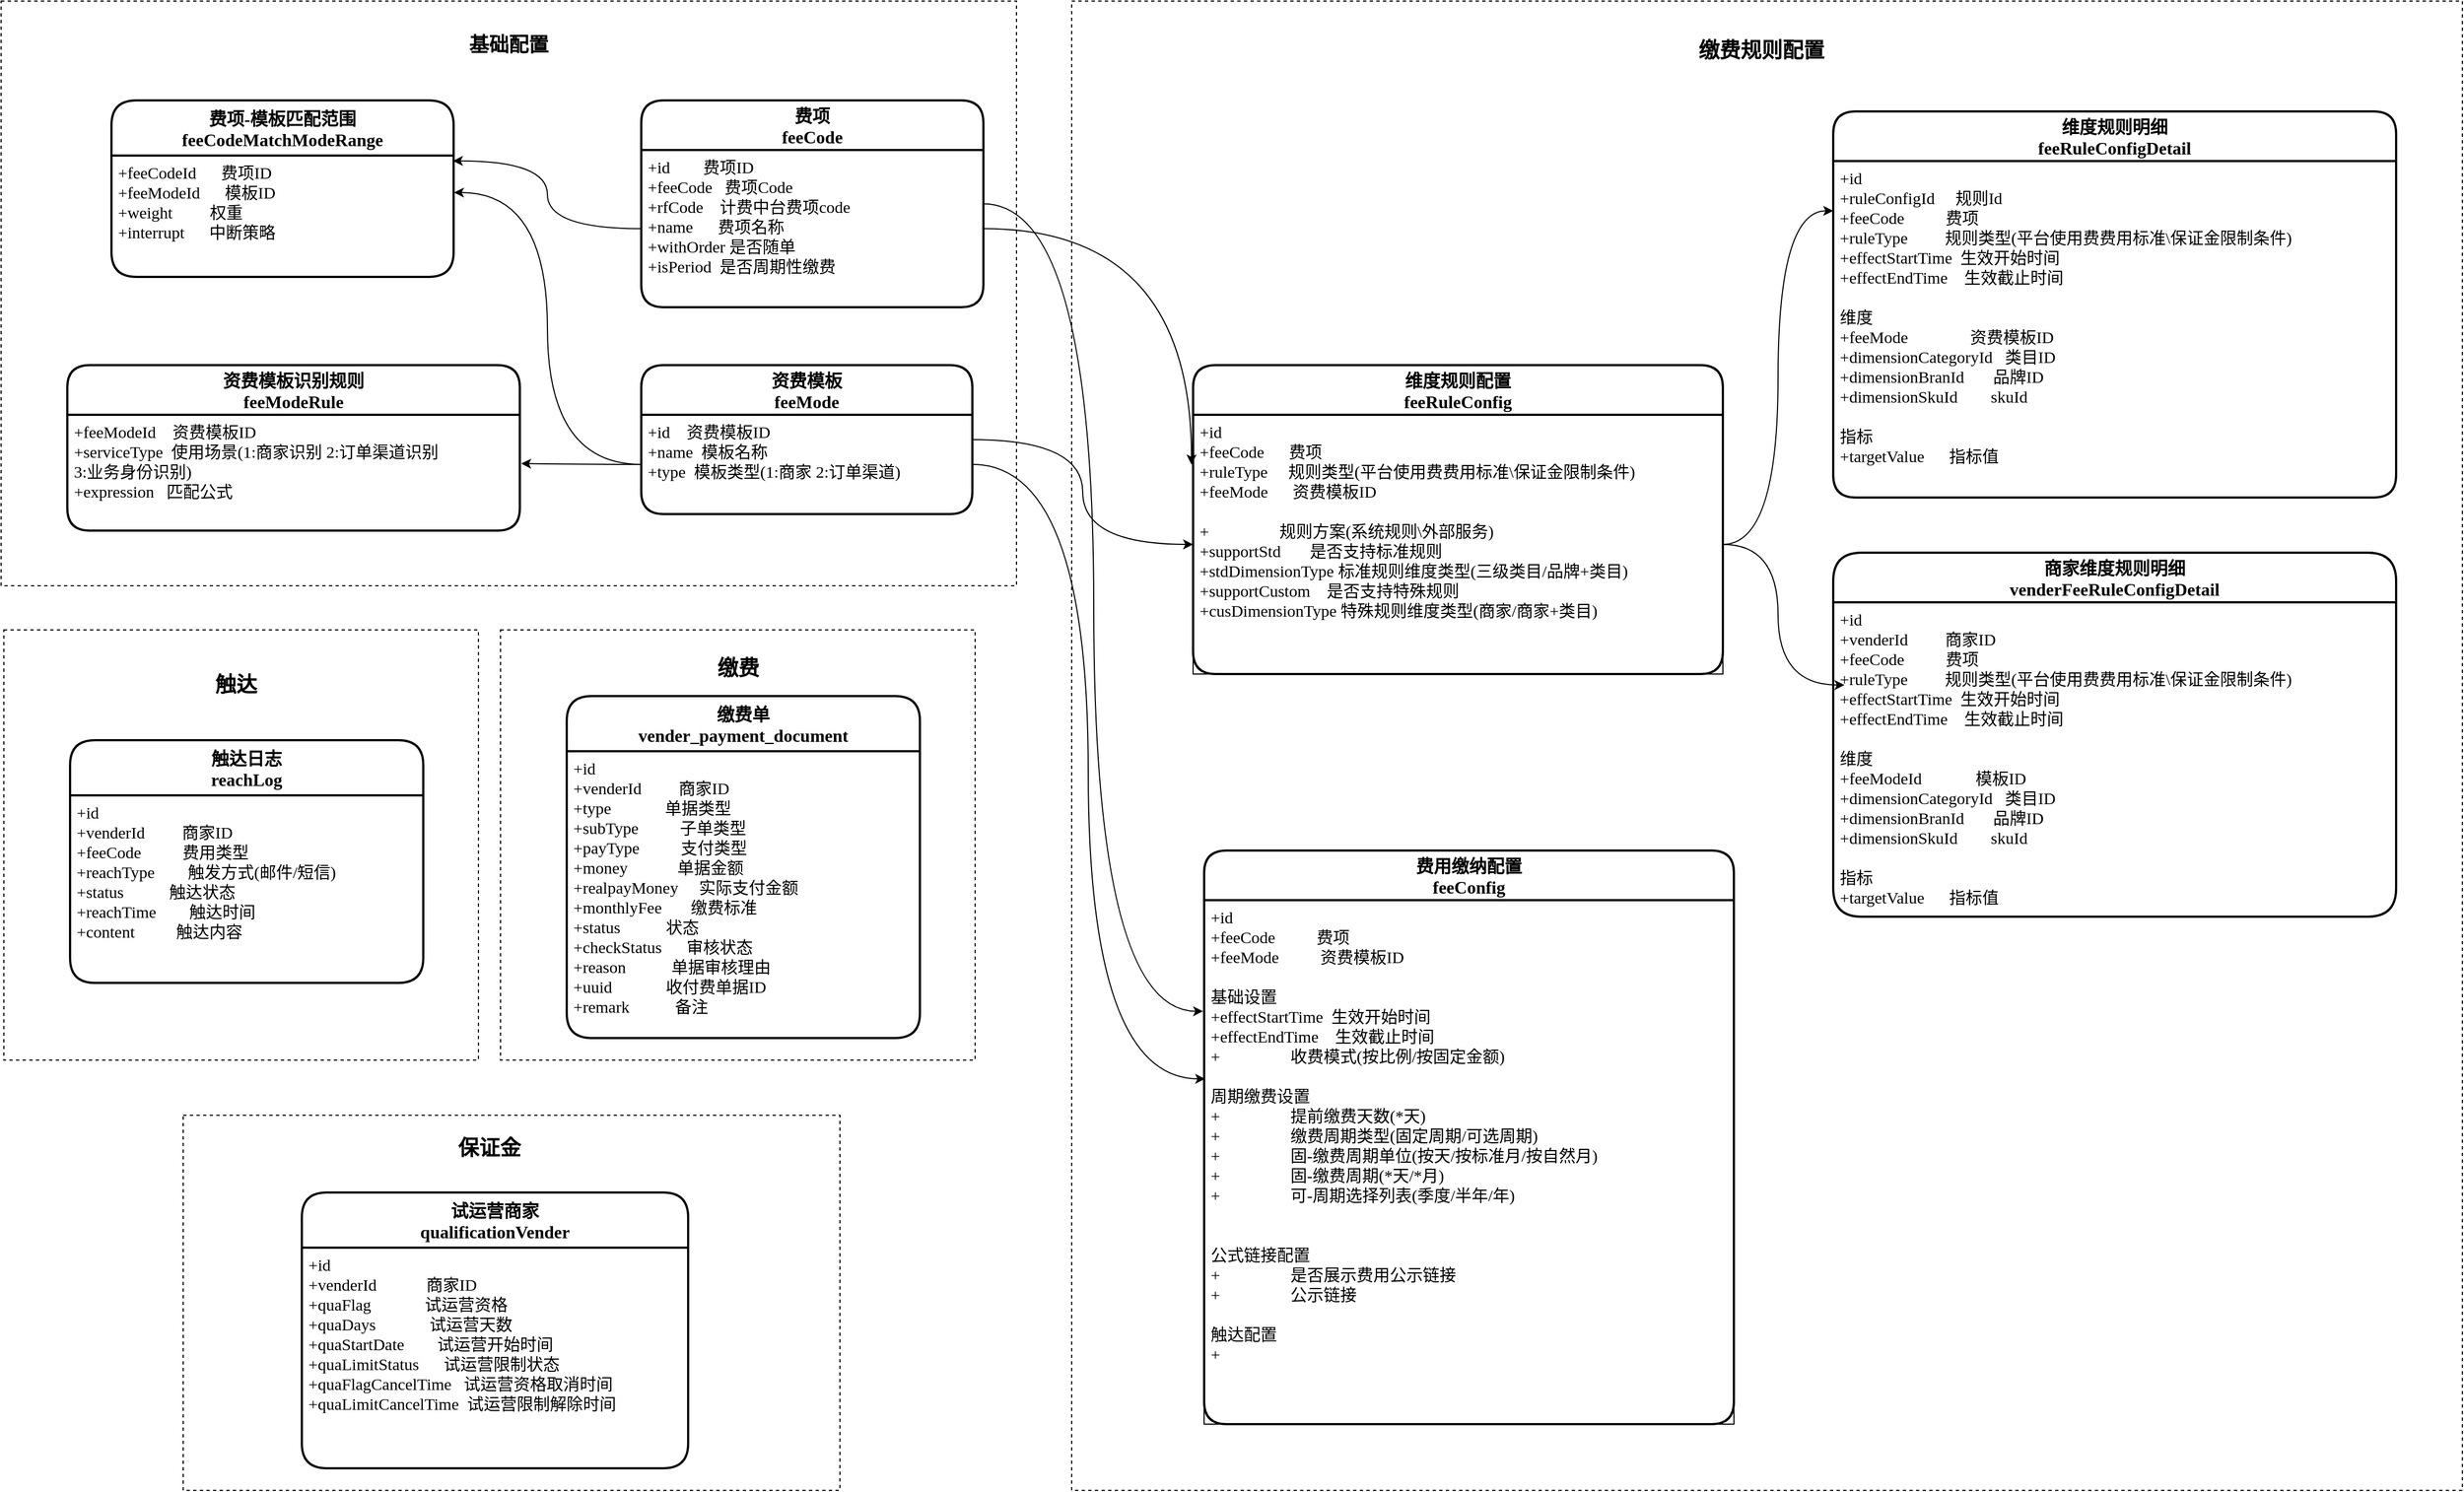 <mxfile version="20.3.7" type="github">
  <diagram id="R2lEEEUBdFMjLlhIrx00" name="Page-1">
    <mxGraphModel dx="2198" dy="1089" grid="1" gridSize="10" guides="1" tooltips="1" connect="1" arrows="1" fold="1" page="1" pageScale="1" pageWidth="850" pageHeight="1100" math="0" shadow="0" extFonts="Permanent Marker^https://fonts.googleapis.com/css?family=Permanent+Marker">
      <root>
        <mxCell id="0" />
        <mxCell id="1" parent="0" />
        <mxCell id="3CExHOjW3m0wOXi1z2jL-79" value="" style="rounded=0;whiteSpace=wrap;html=1;dashed=1;strokeColor=#000000;fontFamily=Menlo;fontSize=16;" vertex="1" parent="1">
          <mxGeometry x="205" y="1220" width="595" height="340" as="geometry" />
        </mxCell>
        <mxCell id="3CExHOjW3m0wOXi1z2jL-76" value="" style="rounded=0;whiteSpace=wrap;html=1;dashed=1;strokeColor=#000000;fontFamily=Menlo;fontSize=19;" vertex="1" parent="1">
          <mxGeometry x="492.5" y="780" width="430" height="390" as="geometry" />
        </mxCell>
        <mxCell id="3CExHOjW3m0wOXi1z2jL-71" value="" style="rounded=0;whiteSpace=wrap;html=1;dashed=1;strokeColor=#000000;fontFamily=Menlo;fontSize=18;" vertex="1" parent="1">
          <mxGeometry x="1010" y="210" width="1260" height="1350" as="geometry" />
        </mxCell>
        <mxCell id="3CExHOjW3m0wOXi1z2jL-67" value="" style="rounded=0;whiteSpace=wrap;html=1;strokeColor=#000000;fontFamily=Menlo;fontSize=16;dashed=1;" vertex="1" parent="1">
          <mxGeometry x="40" y="210" width="920" height="530" as="geometry" />
        </mxCell>
        <mxCell id="3CExHOjW3m0wOXi1z2jL-21" value="资费模板&#xa;feeMode" style="swimlane;childLayout=stackLayout;horizontal=1;startSize=45;horizontalStack=0;rounded=1;fontSize=16;fontStyle=1;strokeWidth=2;resizeParent=0;resizeLast=1;shadow=0;dashed=0;align=center;fontFamily=Menlo;" vertex="1" parent="1">
          <mxGeometry x="620" y="540" width="300" height="135" as="geometry" />
        </mxCell>
        <mxCell id="3CExHOjW3m0wOXi1z2jL-22" value="+id    资费模板ID&#xa;+name  模板名称&#xa;+type  模板类型(1:商家 2:订单渠道)" style="align=left;strokeColor=none;fillColor=none;spacingLeft=4;fontSize=15;verticalAlign=top;resizable=0;rotatable=0;part=1;fontFamily=Menlo;" vertex="1" parent="3CExHOjW3m0wOXi1z2jL-21">
          <mxGeometry y="45" width="300" height="90" as="geometry" />
        </mxCell>
        <mxCell id="3CExHOjW3m0wOXi1z2jL-25" value="资费模板识别规则&#xa;feeModeRule" style="swimlane;childLayout=stackLayout;horizontal=1;startSize=45;horizontalStack=0;rounded=1;fontSize=16;fontStyle=1;strokeWidth=2;resizeParent=0;resizeLast=1;shadow=0;dashed=0;align=center;fontFamily=Menlo;" vertex="1" parent="1">
          <mxGeometry x="100" y="540" width="410" height="150" as="geometry" />
        </mxCell>
        <mxCell id="3CExHOjW3m0wOXi1z2jL-26" value="+feeModeId    资费模板ID&#xa;+serviceType  使用场景(1:商家识别 2:订单渠道识别 &#xa;3:业务身份识别)&#xa;+expression   匹配公式" style="align=left;strokeColor=none;fillColor=none;spacingLeft=4;fontSize=15;verticalAlign=top;resizable=0;rotatable=0;part=1;fontFamily=Menlo;" vertex="1" parent="3CExHOjW3m0wOXi1z2jL-25">
          <mxGeometry y="45" width="410" height="105" as="geometry" />
        </mxCell>
        <mxCell id="3CExHOjW3m0wOXi1z2jL-28" value="费用缴纳配置&#xa;feeConfig" style="swimlane;childLayout=stackLayout;horizontal=1;startSize=45;horizontalStack=0;rounded=1;fontSize=16;fontStyle=1;strokeWidth=2;resizeParent=0;resizeLast=1;shadow=0;dashed=0;align=center;fontFamily=Menlo;strokeColor=#000000;" vertex="1" parent="1">
          <mxGeometry x="1130" y="980" width="480" height="520" as="geometry" />
        </mxCell>
        <mxCell id="3CExHOjW3m0wOXi1z2jL-29" value="+id&#xa;+feeCode          费项&#xa;+feeMode          资费模板ID&#xa;&#xa;基础设置&#xa;+effectStartTime  生效开始时间&#xa;+effectEndTime    生效截止时间&#xa;+                 收费模式(按比例/按固定金额)&#xa;&#xa;周期缴费设置&#xa;+                 提前缴费天数(*天)&#xa;+                 缴费周期类型(固定周期/可选周期)&#xa;+                 固-缴费周期单位(按天/按标准月/按自然月)&#xa;+                 固-缴费周期(*天/*月)&#xa;+                 可-周期选择列表(季度/半年/年)&#xa;&#xa;&#xa;公式链接配置&#xa;+                 是否展示费用公示链接&#xa;+                 公示链接&#xa;&#xa;触达配置&#xa;+                 &#xa;&#xa;&#xa;" style="align=left;strokeColor=#000000;fillColor=none;spacingLeft=4;fontSize=15;verticalAlign=top;resizable=0;rotatable=0;part=1;fontFamily=Menlo;fontColor=#000000;" vertex="1" parent="3CExHOjW3m0wOXi1z2jL-28">
          <mxGeometry y="45" width="480" height="475" as="geometry" />
        </mxCell>
        <mxCell id="3CExHOjW3m0wOXi1z2jL-65" style="edgeStyle=orthogonalEdgeStyle;curved=1;rounded=0;orthogonalLoop=1;jettySize=auto;html=1;exitX=1;exitY=0.5;exitDx=0;exitDy=0;entryX=-0.002;entryY=0.212;entryDx=0;entryDy=0;entryPerimeter=0;fontFamily=Menlo;fontSize=15;" edge="1" parent="1" source="3CExHOjW3m0wOXi1z2jL-30" target="3CExHOjW3m0wOXi1z2jL-29">
          <mxGeometry relative="1" as="geometry" />
        </mxCell>
        <mxCell id="3CExHOjW3m0wOXi1z2jL-30" value="费项&#xa;feeCode" style="swimlane;childLayout=stackLayout;horizontal=1;startSize=45;horizontalStack=0;rounded=1;fontSize=16;fontStyle=1;strokeWidth=2;resizeParent=0;resizeLast=1;shadow=0;dashed=0;align=center;fontFamily=Menlo;" vertex="1" parent="1">
          <mxGeometry x="620" y="300" width="310" height="187.5" as="geometry" />
        </mxCell>
        <mxCell id="3CExHOjW3m0wOXi1z2jL-31" value="+id        费项ID&#xa;+feeCode   费项Code&#xa;+rfCode    计费中台费项code&#xa;+name      费项名称&#xa;+withOrder 是否随单&#xa;+isPeriod  是否周期性缴费" style="align=left;strokeColor=none;fillColor=none;spacingLeft=4;fontSize=15;verticalAlign=top;resizable=0;rotatable=0;part=1;fontFamily=Menlo;" vertex="1" parent="3CExHOjW3m0wOXi1z2jL-30">
          <mxGeometry y="45" width="310" height="142.5" as="geometry" />
        </mxCell>
        <mxCell id="3CExHOjW3m0wOXi1z2jL-37" value="维度规则明细&#xa;feeRuleConfigDetail" style="swimlane;childLayout=stackLayout;horizontal=1;startSize=45;horizontalStack=0;rounded=1;fontSize=16;fontStyle=1;strokeWidth=2;resizeParent=0;resizeLast=1;shadow=0;dashed=0;align=center;fontFamily=Menlo;" vertex="1" parent="1">
          <mxGeometry x="1700" y="310" width="510" height="350" as="geometry" />
        </mxCell>
        <mxCell id="3CExHOjW3m0wOXi1z2jL-38" value="+id&#xa;+ruleConfigId     规则Id&#xa;+feeCode          费项&#xa;+ruleType         规则类型(平台使用费费用标准\保证金限制条件)&#xa;+effectStartTime  生效开始时间&#xa;+effectEndTime    生效截止时间&#xa;&#xa;维度&#xa;+feeMode               资费模板ID&#xa;+dimensionCategoryId   类目ID&#xa;+dimensionBranId       品牌ID&#xa;+dimensionSkuId        skuId&#xa;&#xa;指标&#xa;+targetValue      指标值" style="align=left;strokeColor=none;fillColor=none;spacingLeft=4;fontSize=15;verticalAlign=top;resizable=0;rotatable=0;part=1;fontFamily=Menlo;" vertex="1" parent="3CExHOjW3m0wOXi1z2jL-37">
          <mxGeometry y="45" width="510" height="305" as="geometry" />
        </mxCell>
        <mxCell id="3CExHOjW3m0wOXi1z2jL-39" value="商家维度规则明细&#xa;venderFeeRuleConfigDetail" style="swimlane;childLayout=stackLayout;horizontal=1;startSize=45;horizontalStack=0;rounded=1;fontSize=16;fontStyle=1;strokeWidth=2;resizeParent=0;resizeLast=1;shadow=0;dashed=0;align=center;fontFamily=Menlo;arcSize=19;" vertex="1" parent="1">
          <mxGeometry x="1700" y="710" width="510" height="330" as="geometry" />
        </mxCell>
        <mxCell id="3CExHOjW3m0wOXi1z2jL-40" value="+id&#xa;+venderId         商家ID&#xa;+feeCode          费项&#xa;+ruleType         规则类型(平台使用费费用标准\保证金限制条件)&#xa;+effectStartTime  生效开始时间&#xa;+effectEndTime    生效截止时间&#xa;&#xa;维度&#xa;+feeModeId             模板ID&#xa;+dimensionCategoryId   类目ID&#xa;+dimensionBranId       品牌ID&#xa;+dimensionSkuId        skuId&#xa;&#xa;指标&#xa;+targetValue      指标值&#xa;" style="align=left;strokeColor=none;fillColor=none;spacingLeft=4;fontSize=15;verticalAlign=top;resizable=0;rotatable=0;part=1;fontFamily=Menlo;" vertex="1" parent="3CExHOjW3m0wOXi1z2jL-39">
          <mxGeometry y="45" width="510" height="285" as="geometry" />
        </mxCell>
        <mxCell id="3CExHOjW3m0wOXi1z2jL-41" value="费项-模板匹配范围&#xa;feeCodeMatchModeRange" style="swimlane;childLayout=stackLayout;horizontal=1;startSize=50;horizontalStack=0;rounded=1;fontSize=16;fontStyle=1;strokeWidth=2;resizeParent=0;resizeLast=1;shadow=0;dashed=0;align=center;strokeColor=#000000;fontFamily=Menlo;" vertex="1" parent="1">
          <mxGeometry x="140" y="300" width="310" height="160" as="geometry" />
        </mxCell>
        <mxCell id="3CExHOjW3m0wOXi1z2jL-42" value="+feeCodeId      费项ID&#xa;+feeModeId      模板ID&#xa;+weight         权重&#xa;+interrupt      中断策略" style="align=left;strokeColor=none;fillColor=none;spacingLeft=4;fontSize=15;verticalAlign=top;resizable=0;rotatable=0;part=1;fontFamily=Menlo;" vertex="1" parent="3CExHOjW3m0wOXi1z2jL-41">
          <mxGeometry y="50" width="310" height="110" as="geometry" />
        </mxCell>
        <mxCell id="3CExHOjW3m0wOXi1z2jL-50" value="维度规则配置&#xa;feeRuleConfig" style="swimlane;childLayout=stackLayout;horizontal=1;startSize=45;horizontalStack=0;rounded=1;fontSize=16;fontStyle=1;strokeWidth=2;resizeParent=0;resizeLast=1;shadow=0;dashed=0;align=center;fontFamily=Menlo;strokeColor=#000000;" vertex="1" parent="1">
          <mxGeometry x="1120" y="540" width="480" height="280" as="geometry" />
        </mxCell>
        <mxCell id="3CExHOjW3m0wOXi1z2jL-51" value="+id&#xa;+feeCode      费项&#xa;+ruleType     规则类型(平台使用费费用标准\保证金限制条件)&#xa;+feeMode      资费模板ID&#xa;&#xa;+                 规则方案(系统规则\外部服务)&#xa;+supportStd       是否支持标准规则&#xa;+stdDimensionType 标准规则维度类型(三级类目/品牌+类目)&#xa;+supportCustom    是否支持特殊规则&#xa;+cusDimensionType 特殊规则维度类型(商家/商家+类目)&#xa;" style="align=left;strokeColor=#000000;fillColor=none;spacingLeft=4;fontSize=15;verticalAlign=top;resizable=0;rotatable=0;part=1;fontFamily=Menlo;fontColor=#000000;" vertex="1" parent="3CExHOjW3m0wOXi1z2jL-50">
          <mxGeometry y="45" width="480" height="235" as="geometry" />
        </mxCell>
        <mxCell id="3CExHOjW3m0wOXi1z2jL-52" value="缴费单&#xa;vender_payment_document" style="swimlane;childLayout=stackLayout;horizontal=1;startSize=50;horizontalStack=0;rounded=1;fontSize=16;fontStyle=1;strokeWidth=2;resizeParent=0;resizeLast=1;shadow=0;dashed=0;align=center;strokeColor=#000000;fontFamily=Menlo;" vertex="1" parent="1">
          <mxGeometry x="552.5" y="840" width="320" height="310" as="geometry" />
        </mxCell>
        <mxCell id="3CExHOjW3m0wOXi1z2jL-53" value="+id    &#xa;+venderId         商家ID&#xa;+type             单据类型&#xa;+subType          子单类型&#xa;+payType          支付类型&#xa;+money            单据金额&#xa;+realpayMoney     实际支付金额&#xa;+monthlyFee       缴费标准&#xa;+status           状态&#xa;+checkStatus      审核状态&#xa;+reason           单据审核理由&#xa;+uuid             收付费单据ID&#xa;+remark           备注" style="align=left;strokeColor=none;fillColor=none;spacingLeft=4;fontSize=15;verticalAlign=top;resizable=0;rotatable=0;part=1;fontFamily=Menlo;" vertex="1" parent="3CExHOjW3m0wOXi1z2jL-52">
          <mxGeometry y="50" width="320" height="260" as="geometry" />
        </mxCell>
        <mxCell id="3CExHOjW3m0wOXi1z2jL-56" value="试运营商家&#xa;qualificationVender" style="swimlane;childLayout=stackLayout;horizontal=1;startSize=50;horizontalStack=0;rounded=1;fontSize=16;fontStyle=1;strokeWidth=2;resizeParent=0;resizeLast=1;shadow=0;dashed=0;align=center;strokeColor=#000000;fontFamily=Menlo;" vertex="1" parent="1">
          <mxGeometry x="312.5" y="1290" width="350" height="250" as="geometry" />
        </mxCell>
        <mxCell id="3CExHOjW3m0wOXi1z2jL-57" value="+id&#xa;+venderId            商家ID&#xa;+quaFlag             试运营资格&#xa;+quaDays             试运营天数&#xa;+quaStartDate        试运营开始时间&#xa;+quaLimitStatus      试运营限制状态&#xa;+quaFlagCancelTime   试运营资格取消时间&#xa;+quaLimitCancelTime  试运营限制解除时间" style="align=left;strokeColor=none;fillColor=none;spacingLeft=4;fontSize=15;verticalAlign=top;resizable=0;rotatable=0;part=1;fontFamily=Menlo;" vertex="1" parent="3CExHOjW3m0wOXi1z2jL-56">
          <mxGeometry y="50" width="350" height="200" as="geometry" />
        </mxCell>
        <mxCell id="3CExHOjW3m0wOXi1z2jL-58" style="edgeStyle=orthogonalEdgeStyle;curved=1;rounded=0;orthogonalLoop=1;jettySize=auto;html=1;entryX=0.998;entryY=0.044;entryDx=0;entryDy=0;entryPerimeter=0;fontFamily=Menlo;fontSize=15;" edge="1" parent="1" source="3CExHOjW3m0wOXi1z2jL-31" target="3CExHOjW3m0wOXi1z2jL-42">
          <mxGeometry relative="1" as="geometry" />
        </mxCell>
        <mxCell id="3CExHOjW3m0wOXi1z2jL-59" style="edgeStyle=orthogonalEdgeStyle;curved=1;rounded=0;orthogonalLoop=1;jettySize=auto;html=1;entryX=1.001;entryY=0.305;entryDx=0;entryDy=0;entryPerimeter=0;fontFamily=Menlo;fontSize=15;" edge="1" parent="1" source="3CExHOjW3m0wOXi1z2jL-22" target="3CExHOjW3m0wOXi1z2jL-42">
          <mxGeometry relative="1" as="geometry" />
        </mxCell>
        <mxCell id="3CExHOjW3m0wOXi1z2jL-60" style="edgeStyle=orthogonalEdgeStyle;curved=1;rounded=0;orthogonalLoop=1;jettySize=auto;html=1;entryX=1.003;entryY=0.421;entryDx=0;entryDy=0;entryPerimeter=0;fontFamily=Menlo;fontSize=15;" edge="1" parent="1" source="3CExHOjW3m0wOXi1z2jL-22" target="3CExHOjW3m0wOXi1z2jL-26">
          <mxGeometry relative="1" as="geometry" />
        </mxCell>
        <mxCell id="3CExHOjW3m0wOXi1z2jL-61" style="edgeStyle=orthogonalEdgeStyle;curved=1;rounded=0;orthogonalLoop=1;jettySize=auto;html=1;entryX=-0.003;entryY=0.192;entryDx=0;entryDy=0;entryPerimeter=0;fontFamily=Menlo;fontSize=15;" edge="1" parent="1" source="3CExHOjW3m0wOXi1z2jL-31" target="3CExHOjW3m0wOXi1z2jL-51">
          <mxGeometry relative="1" as="geometry" />
        </mxCell>
        <mxCell id="3CExHOjW3m0wOXi1z2jL-62" style="edgeStyle=orthogonalEdgeStyle;curved=1;rounded=0;orthogonalLoop=1;jettySize=auto;html=1;exitX=1;exitY=0.25;exitDx=0;exitDy=0;fontFamily=Menlo;fontSize=15;" edge="1" parent="1" source="3CExHOjW3m0wOXi1z2jL-22" target="3CExHOjW3m0wOXi1z2jL-51">
          <mxGeometry relative="1" as="geometry" />
        </mxCell>
        <mxCell id="3CExHOjW3m0wOXi1z2jL-63" style="edgeStyle=orthogonalEdgeStyle;curved=1;rounded=0;orthogonalLoop=1;jettySize=auto;html=1;entryX=0;entryY=0.148;entryDx=0;entryDy=0;entryPerimeter=0;fontFamily=Menlo;fontSize=15;" edge="1" parent="1" source="3CExHOjW3m0wOXi1z2jL-51" target="3CExHOjW3m0wOXi1z2jL-38">
          <mxGeometry relative="1" as="geometry" />
        </mxCell>
        <mxCell id="3CExHOjW3m0wOXi1z2jL-64" style="edgeStyle=orthogonalEdgeStyle;curved=1;rounded=0;orthogonalLoop=1;jettySize=auto;html=1;entryX=0.02;entryY=0.263;entryDx=0;entryDy=0;entryPerimeter=0;fontFamily=Menlo;fontSize=15;" edge="1" parent="1" source="3CExHOjW3m0wOXi1z2jL-51" target="3CExHOjW3m0wOXi1z2jL-40">
          <mxGeometry relative="1" as="geometry" />
        </mxCell>
        <mxCell id="3CExHOjW3m0wOXi1z2jL-66" style="edgeStyle=orthogonalEdgeStyle;curved=1;rounded=0;orthogonalLoop=1;jettySize=auto;html=1;exitX=1;exitY=0.5;exitDx=0;exitDy=0;entryX=0.002;entryY=0.341;entryDx=0;entryDy=0;entryPerimeter=0;fontFamily=Menlo;fontSize=15;" edge="1" parent="1" source="3CExHOjW3m0wOXi1z2jL-22" target="3CExHOjW3m0wOXi1z2jL-29">
          <mxGeometry relative="1" as="geometry" />
        </mxCell>
        <mxCell id="3CExHOjW3m0wOXi1z2jL-70" value="&lt;b&gt;&lt;font style=&quot;font-size: 18px;&quot;&gt;基础配置&lt;/font&gt;&lt;/b&gt;" style="text;html=1;strokeColor=none;fillColor=none;align=center;verticalAlign=middle;whiteSpace=wrap;rounded=0;dashed=1;fontFamily=Menlo;fontSize=16;" vertex="1" parent="1">
          <mxGeometry x="435" y="230" width="130" height="40" as="geometry" />
        </mxCell>
        <mxCell id="3CExHOjW3m0wOXi1z2jL-72" value="&lt;b&gt;&lt;font style=&quot;font-size: 19px;&quot;&gt;缴费规则配置&lt;/font&gt;&lt;/b&gt;" style="text;html=1;strokeColor=none;fillColor=none;align=center;verticalAlign=middle;whiteSpace=wrap;rounded=0;dashed=1;fontFamily=Menlo;fontSize=18;" vertex="1" parent="1">
          <mxGeometry x="1560" y="240" width="150" height="30" as="geometry" />
        </mxCell>
        <mxCell id="3CExHOjW3m0wOXi1z2jL-75" value="" style="rounded=0;whiteSpace=wrap;html=1;dashed=1;strokeColor=#000000;fontFamily=Menlo;fontSize=19;" vertex="1" parent="1">
          <mxGeometry x="42.5" y="780" width="430" height="390" as="geometry" />
        </mxCell>
        <mxCell id="3CExHOjW3m0wOXi1z2jL-73" value="触达日志&#xa;reachLog" style="swimlane;childLayout=stackLayout;horizontal=1;startSize=50;horizontalStack=0;rounded=1;fontSize=16;fontStyle=1;strokeWidth=2;resizeParent=0;resizeLast=1;shadow=0;dashed=0;align=center;strokeColor=#000000;fontFamily=Menlo;" vertex="1" parent="1">
          <mxGeometry x="102.5" y="880" width="320" height="220" as="geometry" />
        </mxCell>
        <mxCell id="3CExHOjW3m0wOXi1z2jL-74" value="+id    &#xa;+venderId         商家ID&#xa;+feeCode          费用类型&#xa;+reachType        触发方式(邮件/短信)&#xa;+status           触达状态&#xa;+reachTime        触达时间&#xa;+content          触达内容&#xa;" style="align=left;strokeColor=none;fillColor=none;spacingLeft=4;fontSize=15;verticalAlign=top;resizable=0;rotatable=0;part=1;fontFamily=Menlo;" vertex="1" parent="3CExHOjW3m0wOXi1z2jL-73">
          <mxGeometry y="50" width="320" height="170" as="geometry" />
        </mxCell>
        <mxCell id="3CExHOjW3m0wOXi1z2jL-77" value="&lt;b&gt;触达&lt;/b&gt;" style="text;html=1;strokeColor=none;fillColor=none;align=center;verticalAlign=middle;whiteSpace=wrap;rounded=0;dashed=1;fontFamily=Menlo;fontSize=19;" vertex="1" parent="1">
          <mxGeometry x="192.5" y="810" width="120" height="40" as="geometry" />
        </mxCell>
        <mxCell id="3CExHOjW3m0wOXi1z2jL-78" value="&lt;b&gt;缴费&lt;/b&gt;" style="text;html=1;strokeColor=none;fillColor=none;align=center;verticalAlign=middle;whiteSpace=wrap;rounded=0;dashed=1;fontFamily=Menlo;fontSize=19;" vertex="1" parent="1">
          <mxGeometry x="647.5" y="795" width="120" height="40" as="geometry" />
        </mxCell>
        <mxCell id="3CExHOjW3m0wOXi1z2jL-80" value="&lt;b style=&quot;font-size: 19px;&quot;&gt;&lt;font style=&quot;font-size: 19px;&quot;&gt;保证金&lt;/font&gt;&lt;/b&gt;" style="text;html=1;strokeColor=none;fillColor=none;align=center;verticalAlign=middle;whiteSpace=wrap;rounded=0;dashed=1;fontFamily=Menlo;fontSize=19;" vertex="1" parent="1">
          <mxGeometry x="435" y="1230" width="95" height="40" as="geometry" />
        </mxCell>
      </root>
    </mxGraphModel>
  </diagram>
</mxfile>
